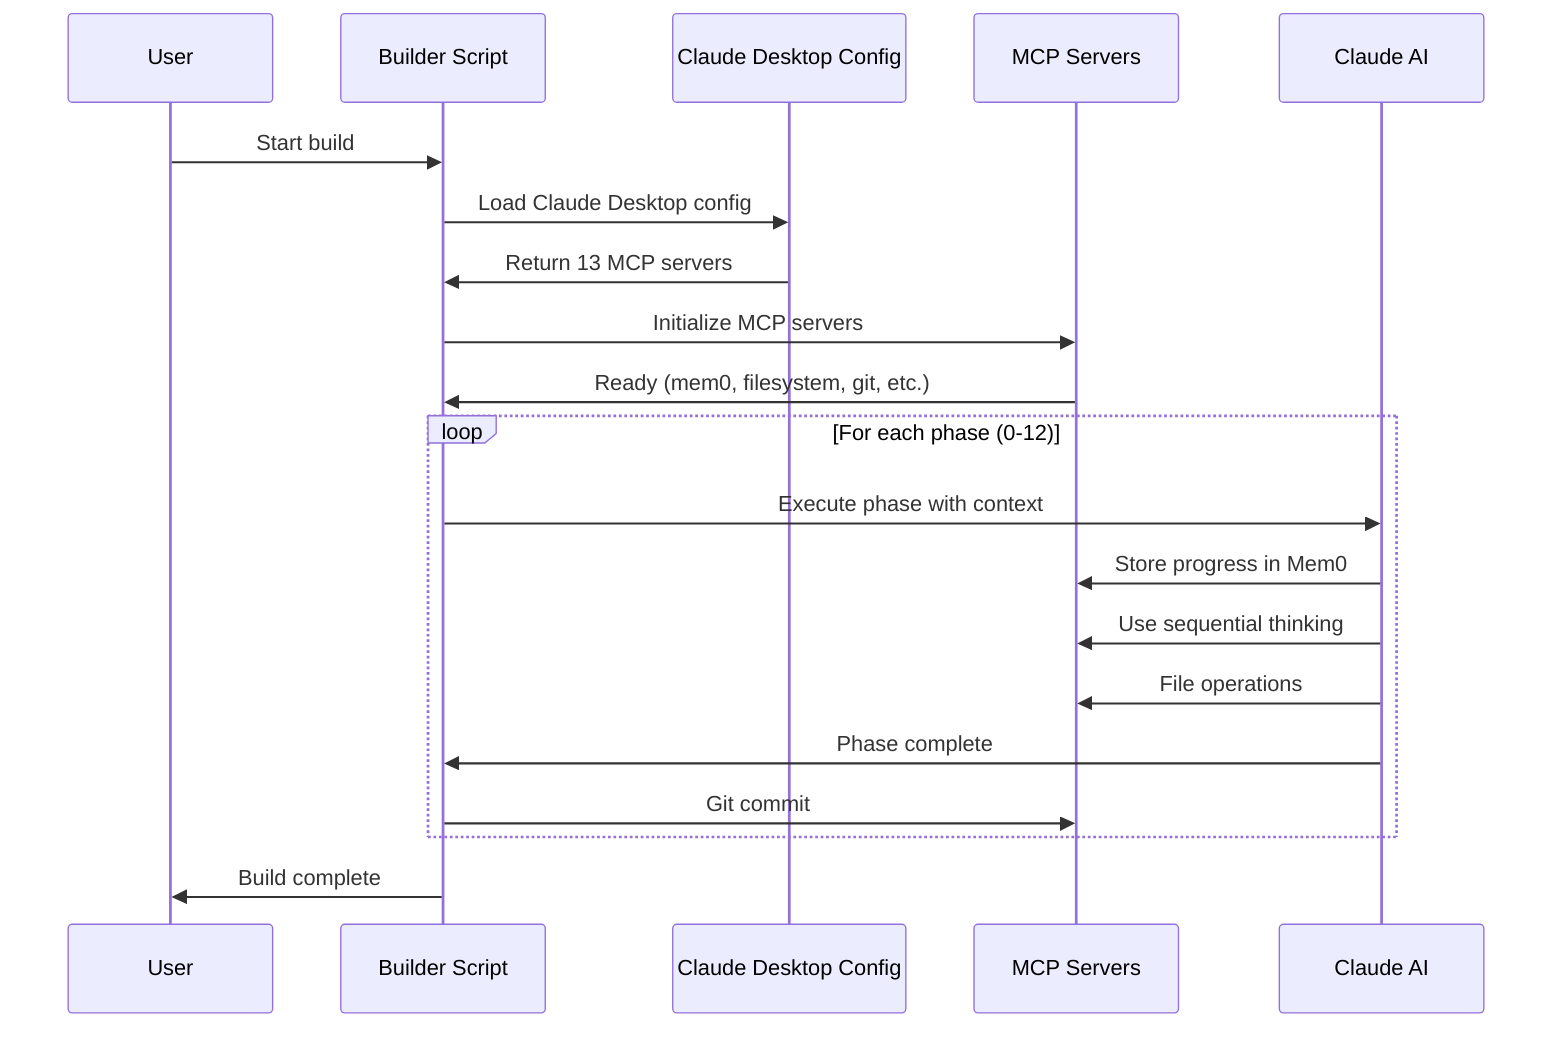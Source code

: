 sequenceDiagram
    participant U as User
    participant B as Builder Script
    participant C as Claude Desktop Config
    participant M as MCP Servers
    participant AI as Claude AI
    
    U->>B: Start build
    B->>C: Load Claude Desktop config
    C->>B: Return 13 MCP servers
    B->>M: Initialize MCP servers
    M->>B: Ready (mem0, filesystem, git, etc.)
    
    loop For each phase (0-12)
        B->>AI: Execute phase with context
        AI->>M: Store progress in Mem0
        AI->>M: Use sequential thinking
        AI->>M: File operations
        AI->>B: Phase complete
        B->>M: Git commit
    end
    
    B->>U: Build complete